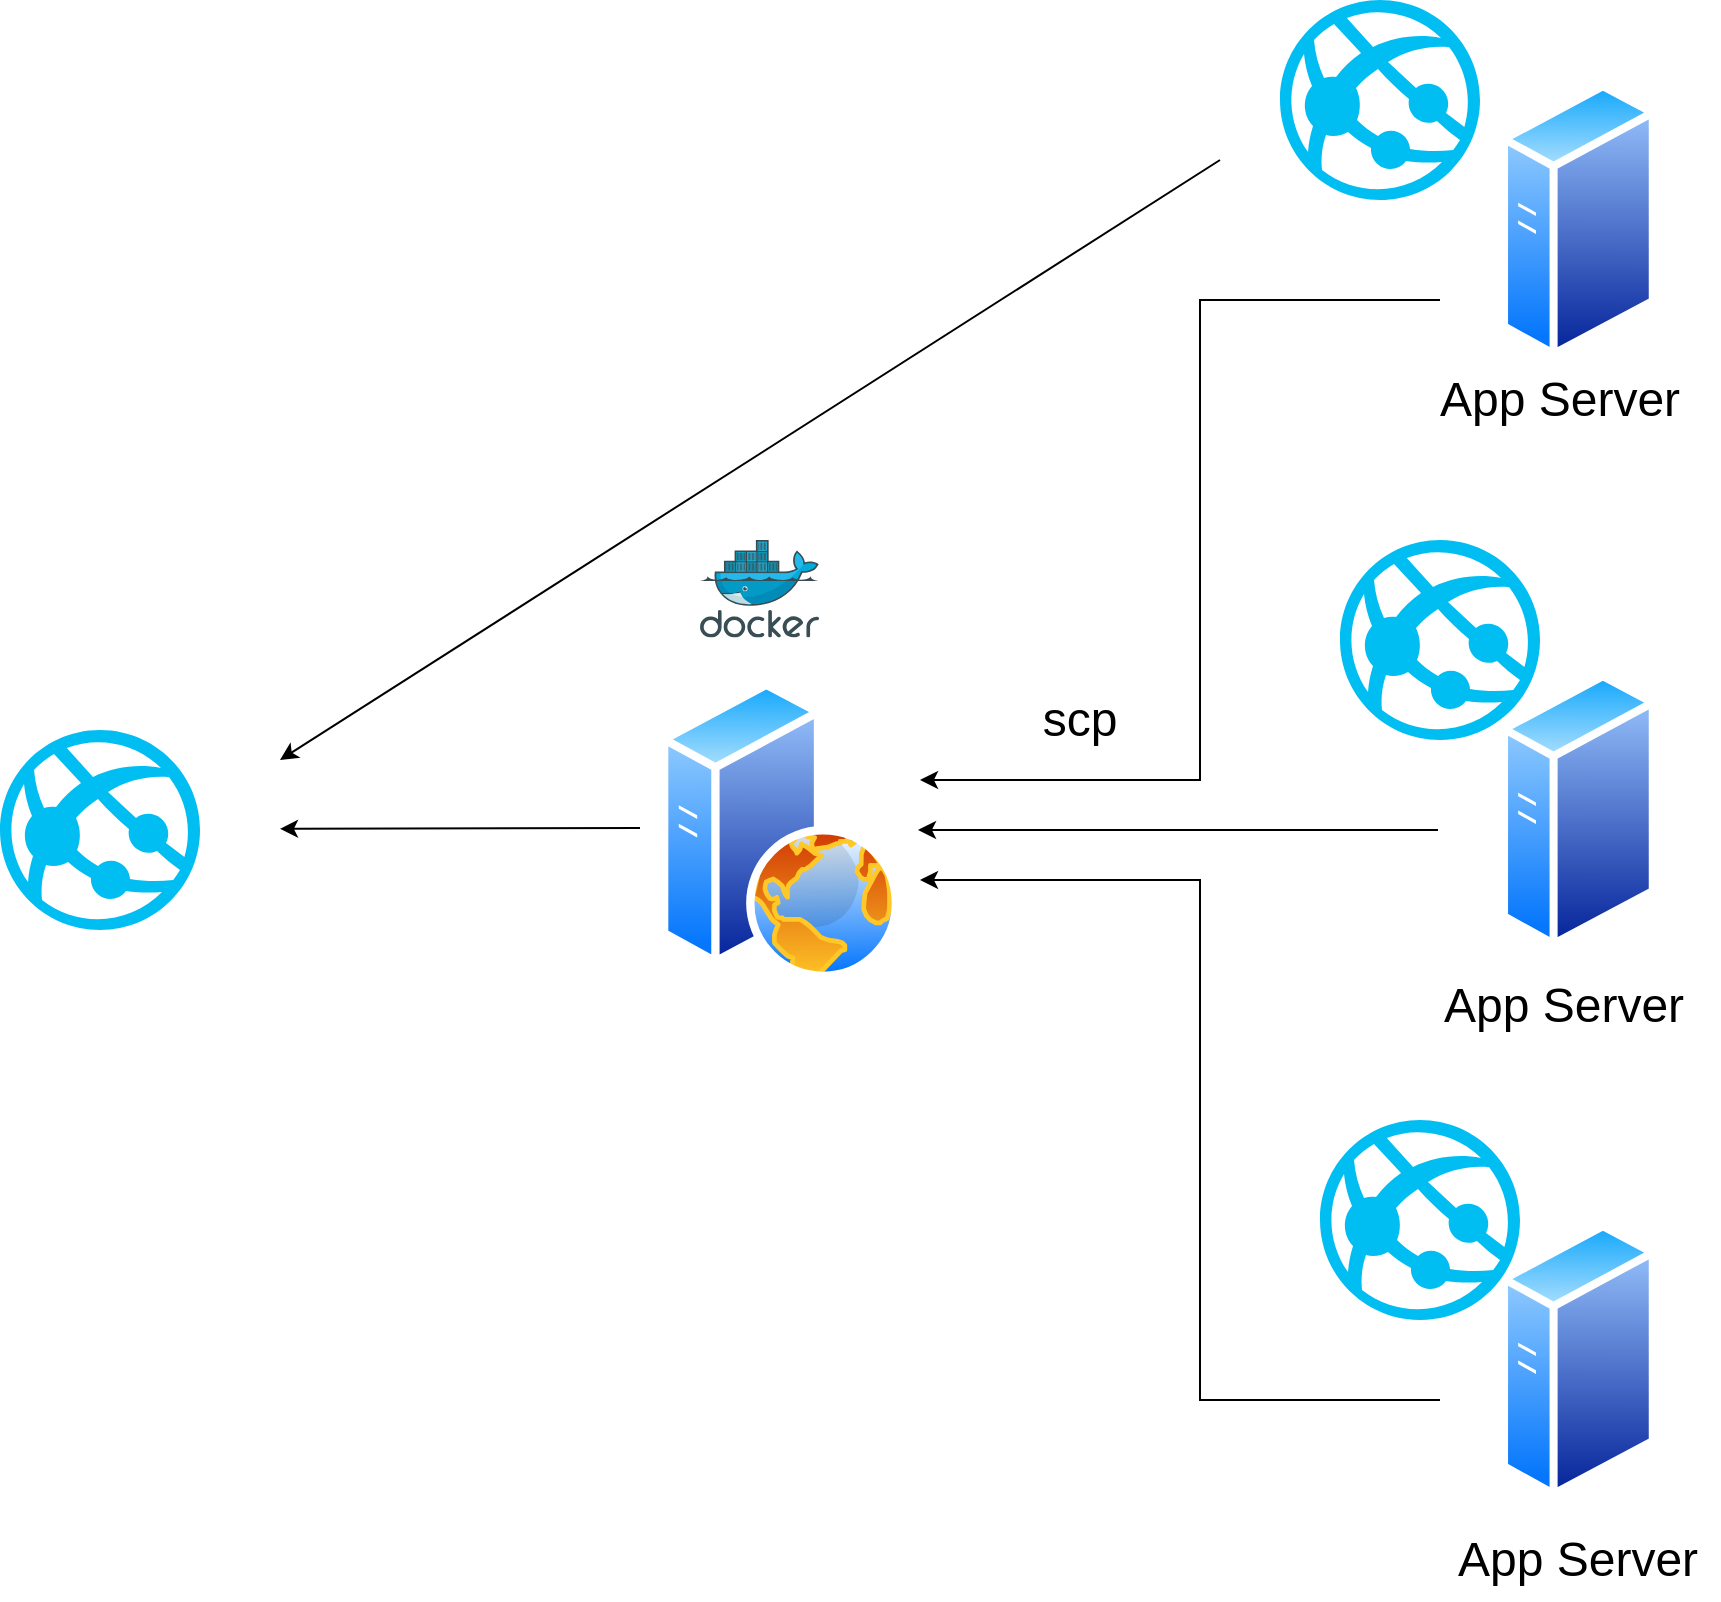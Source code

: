 <mxfile version="21.0.10" type="github">
  <diagram name="Page-1" id="0E3Kw_RimV55Skzm7RbZ">
    <mxGraphModel dx="1805" dy="1056" grid="1" gridSize="10" guides="1" tooltips="1" connect="1" arrows="1" fold="1" page="1" pageScale="1" pageWidth="1100" pageHeight="850" math="0" shadow="0">
      <root>
        <mxCell id="0" />
        <mxCell id="1" parent="0" />
        <mxCell id="iM8VDKJwrgfoEsLlG_Np-1" value="" style="aspect=fixed;perimeter=ellipsePerimeter;html=1;align=center;shadow=0;dashed=0;spacingTop=3;image;image=img/lib/active_directory/generic_server.svg;" parent="1" vertex="1">
          <mxGeometry x="890" y="60" width="78.4" height="140" as="geometry" />
        </mxCell>
        <mxCell id="iM8VDKJwrgfoEsLlG_Np-3" value="" style="aspect=fixed;perimeter=ellipsePerimeter;html=1;align=center;shadow=0;dashed=0;spacingTop=3;image;image=img/lib/active_directory/generic_server.svg;" parent="1" vertex="1">
          <mxGeometry x="890" y="355" width="78.4" height="140" as="geometry" />
        </mxCell>
        <mxCell id="iM8VDKJwrgfoEsLlG_Np-4" value="" style="aspect=fixed;perimeter=ellipsePerimeter;html=1;align=center;shadow=0;dashed=0;spacingTop=3;image;image=img/lib/active_directory/generic_server.svg;" parent="1" vertex="1">
          <mxGeometry x="890" y="630" width="78.4" height="140" as="geometry" />
        </mxCell>
        <mxCell id="iM8VDKJwrgfoEsLlG_Np-5" value="" style="aspect=fixed;perimeter=ellipsePerimeter;html=1;align=center;shadow=0;dashed=0;spacingTop=3;image;image=img/lib/active_directory/web_server.svg;" parent="1" vertex="1">
          <mxGeometry x="470" y="360" width="120" height="150" as="geometry" />
        </mxCell>
        <mxCell id="iM8VDKJwrgfoEsLlG_Np-6" value="" style="verticalLabelPosition=bottom;html=1;verticalAlign=top;align=center;strokeColor=none;fillColor=#00BEF2;shape=mxgraph.azure.azure_website;pointerEvents=1;" parent="1" vertex="1">
          <mxGeometry x="780" y="20" width="100" height="100" as="geometry" />
        </mxCell>
        <mxCell id="iM8VDKJwrgfoEsLlG_Np-7" value="&lt;font style=&quot;font-size: 24px;&quot;&gt;App Server&lt;/font&gt;" style="text;html=1;strokeColor=none;fillColor=none;align=center;verticalAlign=middle;whiteSpace=wrap;rounded=0;" parent="1" vertex="1">
          <mxGeometry x="850" y="200" width="140" height="40" as="geometry" />
        </mxCell>
        <mxCell id="iM8VDKJwrgfoEsLlG_Np-10" value="&lt;font style=&quot;font-size: 24px;&quot;&gt;App Server&lt;/font&gt;" style="text;html=1;strokeColor=none;fillColor=none;align=center;verticalAlign=middle;whiteSpace=wrap;rounded=0;" parent="1" vertex="1">
          <mxGeometry x="852.2" y="503" width="140" height="40" as="geometry" />
        </mxCell>
        <mxCell id="iM8VDKJwrgfoEsLlG_Np-12" value="&lt;font style=&quot;font-size: 24px;&quot;&gt;App Server&lt;/font&gt;" style="text;html=1;strokeColor=none;fillColor=none;align=center;verticalAlign=middle;whiteSpace=wrap;rounded=0;" parent="1" vertex="1">
          <mxGeometry x="859.2" y="780" width="140" height="40" as="geometry" />
        </mxCell>
        <mxCell id="iM8VDKJwrgfoEsLlG_Np-13" value="" style="sketch=0;aspect=fixed;html=1;points=[];align=center;image;fontSize=12;image=img/lib/mscae/Docker.svg;" parent="1" vertex="1">
          <mxGeometry x="490" y="290" width="59.51" height="48.8" as="geometry" />
        </mxCell>
        <mxCell id="iM8VDKJwrgfoEsLlG_Np-14" value="" style="endArrow=classic;html=1;rounded=0;" parent="1" edge="1">
          <mxGeometry width="50" height="50" relative="1" as="geometry">
            <mxPoint x="860" y="170" as="sourcePoint" />
            <mxPoint x="600" y="410" as="targetPoint" />
            <Array as="points">
              <mxPoint x="740" y="170" />
              <mxPoint x="740" y="410" />
            </Array>
          </mxGeometry>
        </mxCell>
        <mxCell id="iM8VDKJwrgfoEsLlG_Np-16" value="" style="endArrow=classic;html=1;rounded=0;" parent="1" edge="1">
          <mxGeometry width="50" height="50" relative="1" as="geometry">
            <mxPoint x="860" y="720" as="sourcePoint" />
            <mxPoint x="600" y="460" as="targetPoint" />
            <Array as="points">
              <mxPoint x="740" y="720" />
              <mxPoint x="740" y="460" />
            </Array>
          </mxGeometry>
        </mxCell>
        <mxCell id="iM8VDKJwrgfoEsLlG_Np-17" value="" style="endArrow=classic;html=1;rounded=0;" parent="1" edge="1">
          <mxGeometry width="50" height="50" relative="1" as="geometry">
            <mxPoint x="859" y="435" as="sourcePoint" />
            <mxPoint x="599" y="435" as="targetPoint" />
          </mxGeometry>
        </mxCell>
        <mxCell id="jGflWgv3lSx-wSXQby-S-1" value="&lt;font style=&quot;font-size: 24px;&quot;&gt;scp&lt;/font&gt;" style="text;html=1;strokeColor=none;fillColor=none;align=center;verticalAlign=middle;whiteSpace=wrap;rounded=0;" parent="1" vertex="1">
          <mxGeometry x="610" y="360" width="140" height="40" as="geometry" />
        </mxCell>
        <mxCell id="AwyXEWw16TiDAjHhJQ-5-1" value="" style="endArrow=classic;html=1;rounded=0;" parent="1" edge="1">
          <mxGeometry width="50" height="50" relative="1" as="geometry">
            <mxPoint x="460" y="434" as="sourcePoint" />
            <mxPoint x="280" y="434.44" as="targetPoint" />
          </mxGeometry>
        </mxCell>
        <mxCell id="6cipVELPrP1QCe_pAajm-1" value="" style="verticalLabelPosition=bottom;html=1;verticalAlign=top;align=center;strokeColor=none;fillColor=#00BEF2;shape=mxgraph.azure.azure_website;pointerEvents=1;" vertex="1" parent="1">
          <mxGeometry x="140" y="385" width="100" height="100" as="geometry" />
        </mxCell>
        <mxCell id="6cipVELPrP1QCe_pAajm-2" value="" style="endArrow=classic;html=1;rounded=0;" edge="1" parent="1">
          <mxGeometry width="50" height="50" relative="1" as="geometry">
            <mxPoint x="750" y="100" as="sourcePoint" />
            <mxPoint x="280" y="400" as="targetPoint" />
          </mxGeometry>
        </mxCell>
        <mxCell id="6cipVELPrP1QCe_pAajm-3" value="" style="verticalLabelPosition=bottom;html=1;verticalAlign=top;align=center;strokeColor=none;fillColor=#00BEF2;shape=mxgraph.azure.azure_website;pointerEvents=1;" vertex="1" parent="1">
          <mxGeometry x="810" y="290" width="100" height="100" as="geometry" />
        </mxCell>
        <mxCell id="6cipVELPrP1QCe_pAajm-4" value="" style="verticalLabelPosition=bottom;html=1;verticalAlign=top;align=center;strokeColor=none;fillColor=#00BEF2;shape=mxgraph.azure.azure_website;pointerEvents=1;" vertex="1" parent="1">
          <mxGeometry x="800" y="580" width="100" height="100" as="geometry" />
        </mxCell>
      </root>
    </mxGraphModel>
  </diagram>
</mxfile>
